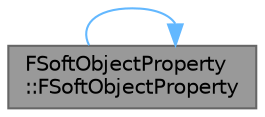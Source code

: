 digraph "FSoftObjectProperty::FSoftObjectProperty"
{
 // INTERACTIVE_SVG=YES
 // LATEX_PDF_SIZE
  bgcolor="transparent";
  edge [fontname=Helvetica,fontsize=10,labelfontname=Helvetica,labelfontsize=10];
  node [fontname=Helvetica,fontsize=10,shape=box,height=0.2,width=0.4];
  rankdir="LR";
  Node1 [id="Node000001",label="FSoftObjectProperty\l::FSoftObjectProperty",height=0.2,width=0.4,color="gray40", fillcolor="grey60", style="filled", fontcolor="black",tooltip="Constructor used for constructing compiled-in properties."];
  Node1 -> Node1 [id="edge1_Node000001_Node000001",color="steelblue1",style="solid",tooltip=" "];
}
